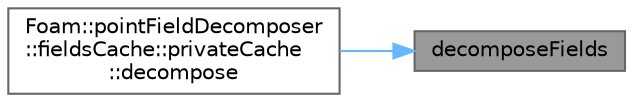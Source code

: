 digraph "decomposeFields"
{
 // LATEX_PDF_SIZE
  bgcolor="transparent";
  edge [fontname=Helvetica,fontsize=10,labelfontname=Helvetica,labelfontsize=10];
  node [fontname=Helvetica,fontsize=10,shape=box,height=0.2,width=0.4];
  rankdir="RL";
  Node1 [id="Node000001",label="decomposeFields",height=0.2,width=0.4,color="gray40", fillcolor="grey60", style="filled", fontcolor="black",tooltip=" "];
  Node1 -> Node2 [id="edge1_Node000001_Node000002",dir="back",color="steelblue1",style="solid",tooltip=" "];
  Node2 [id="Node000002",label="Foam::pointFieldDecomposer\l::fieldsCache::privateCache\l::decompose",height=0.2,width=0.4,color="grey40", fillcolor="white", style="filled",URL="$classFoam_1_1pointFieldDecomposer_1_1fieldsCache_1_1privateCache.html#a78b12de9d4fef6c2fba0da96621e5297",tooltip=" "];
}
